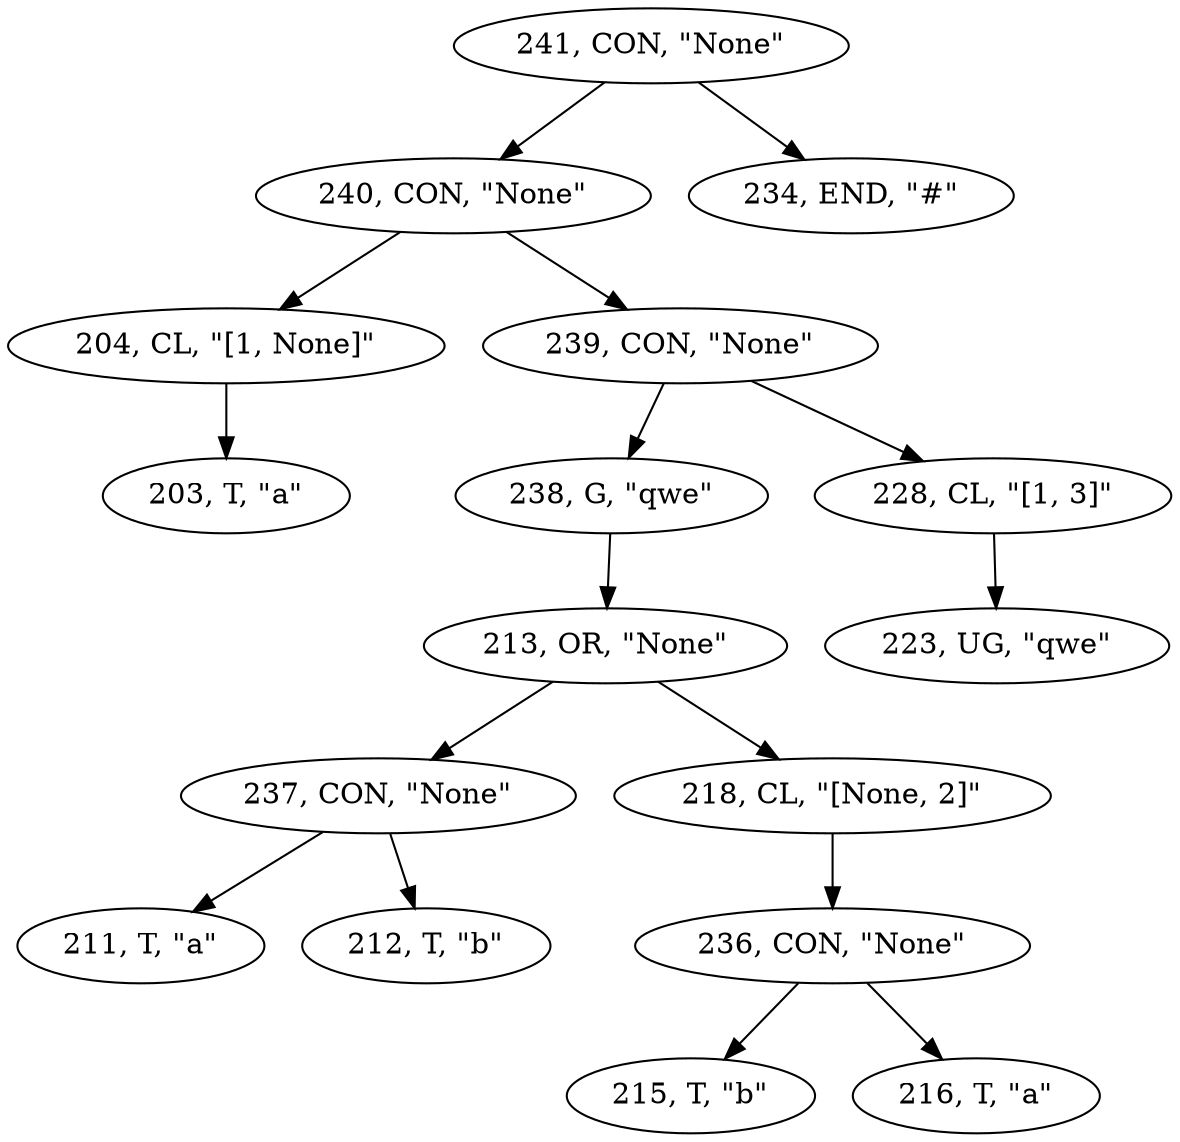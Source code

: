 digraph tree {
	"241, CON, \"None\"" -> "240, CON, \"None\""
	"240, CON, \"None\"" -> "204, CL, \"[1, None]\""
	"204, CL, \"[1, None]\"" -> "203, T, \"a\""
	"240, CON, \"None\"" -> "239, CON, \"None\""
	"239, CON, \"None\"" -> "238, G, \"qwe\""
	"238, G, \"qwe\"" -> "213, OR, \"None\""
	"213, OR, \"None\"" -> "237, CON, \"None\""
	"237, CON, \"None\"" -> "211, T, \"a\""
	"237, CON, \"None\"" -> "212, T, \"b\""
	"213, OR, \"None\"" -> "218, CL, \"[None, 2]\""
	"218, CL, \"[None, 2]\"" -> "236, CON, \"None\""
	"236, CON, \"None\"" -> "215, T, \"b\""
	"236, CON, \"None\"" -> "216, T, \"a\""
	"239, CON, \"None\"" -> "228, CL, \"[1, 3]\""
	"228, CL, \"[1, 3]\"" -> "223, UG, \"qwe\""
	"241, CON, \"None\"" -> "234, END, \"#\""
}
